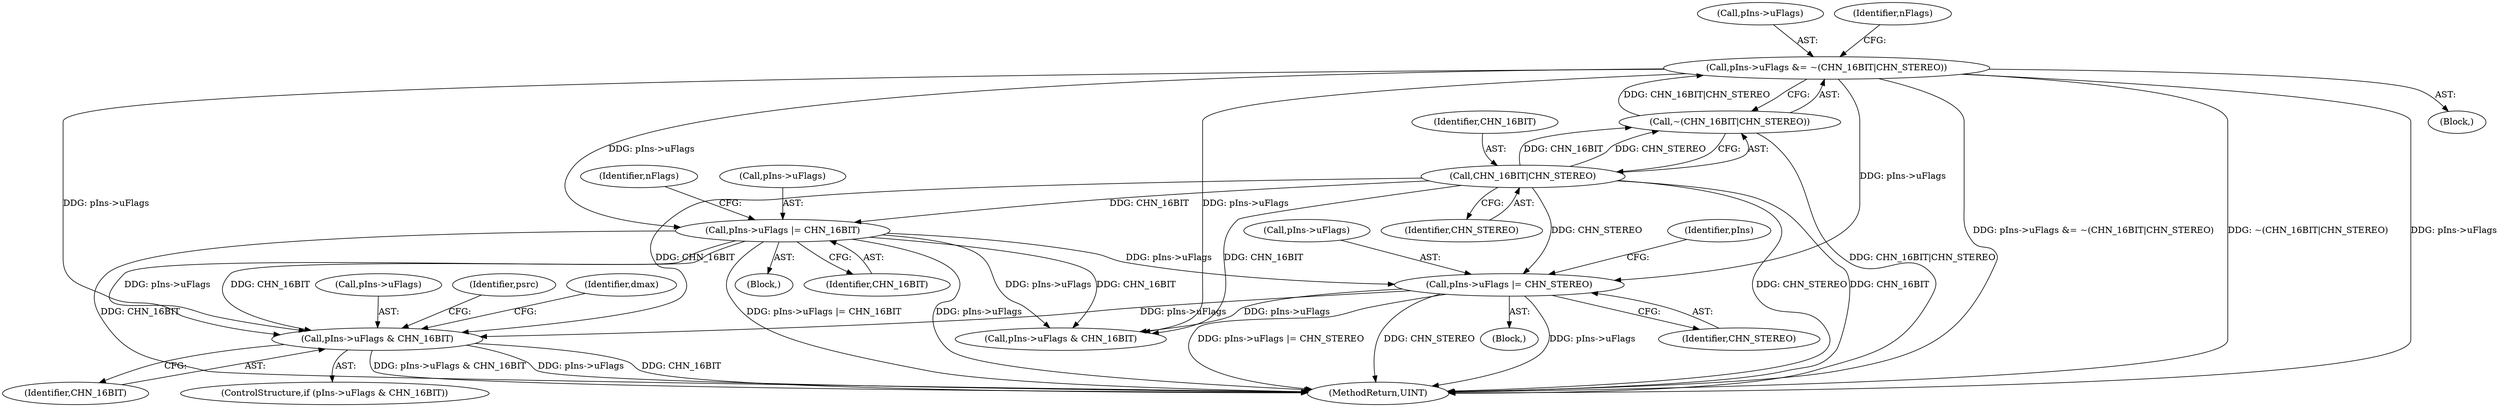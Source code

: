 digraph "0_gstreamer_bc2cdd57d549ab3ba59782e9b395d0cd683fd3ac@pointer" {
"1001216" [label="(Call,pIns->uFlags & CHN_16BIT)"];
"1000144" [label="(Call,pIns->uFlags &= ~(CHN_16BIT|CHN_STEREO))"];
"1000148" [label="(Call,~(CHN_16BIT|CHN_STEREO))"];
"1000149" [label="(Call,CHN_16BIT|CHN_STEREO)"];
"1000160" [label="(Call,pIns->uFlags |= CHN_16BIT)"];
"1000173" [label="(Call,pIns->uFlags |= CHN_STEREO)"];
"1001220" [label="(Identifier,CHN_16BIT)"];
"1001217" [label="(Call,pIns->uFlags)"];
"1001216" [label="(Call,pIns->uFlags & CHN_16BIT)"];
"1000106" [label="(Block,)"];
"1000145" [label="(Call,pIns->uFlags)"];
"1000182" [label="(Identifier,pIns)"];
"1000151" [label="(Identifier,CHN_STEREO)"];
"1000167" [label="(Identifier,nFlags)"];
"1001215" [label="(ControlStructure,if (pIns->uFlags & CHN_16BIT))"];
"1000144" [label="(Call,pIns->uFlags &= ~(CHN_16BIT|CHN_STEREO))"];
"1000174" [label="(Call,pIns->uFlags)"];
"1001226" [label="(Identifier,psrc)"];
"1000173" [label="(Call,pIns->uFlags |= CHN_STEREO)"];
"1000156" [label="(Block,)"];
"1000150" [label="(Identifier,CHN_16BIT)"];
"1002045" [label="(MethodReturn,UINT)"];
"1001222" [label="(Identifier,dmax)"];
"1000149" [label="(Call,CHN_16BIT|CHN_STEREO)"];
"1000161" [label="(Call,pIns->uFlags)"];
"1000177" [label="(Identifier,CHN_STEREO)"];
"1000148" [label="(Call,~(CHN_16BIT|CHN_STEREO))"];
"1001489" [label="(Call,pIns->uFlags & CHN_16BIT)"];
"1000154" [label="(Identifier,nFlags)"];
"1000160" [label="(Call,pIns->uFlags |= CHN_16BIT)"];
"1000164" [label="(Identifier,CHN_16BIT)"];
"1000169" [label="(Block,)"];
"1001216" -> "1001215"  [label="AST: "];
"1001216" -> "1001220"  [label="CFG: "];
"1001217" -> "1001216"  [label="AST: "];
"1001220" -> "1001216"  [label="AST: "];
"1001222" -> "1001216"  [label="CFG: "];
"1001226" -> "1001216"  [label="CFG: "];
"1001216" -> "1002045"  [label="DDG: CHN_16BIT"];
"1001216" -> "1002045"  [label="DDG: pIns->uFlags & CHN_16BIT"];
"1001216" -> "1002045"  [label="DDG: pIns->uFlags"];
"1000144" -> "1001216"  [label="DDG: pIns->uFlags"];
"1000160" -> "1001216"  [label="DDG: pIns->uFlags"];
"1000160" -> "1001216"  [label="DDG: CHN_16BIT"];
"1000173" -> "1001216"  [label="DDG: pIns->uFlags"];
"1000149" -> "1001216"  [label="DDG: CHN_16BIT"];
"1000144" -> "1000106"  [label="AST: "];
"1000144" -> "1000148"  [label="CFG: "];
"1000145" -> "1000144"  [label="AST: "];
"1000148" -> "1000144"  [label="AST: "];
"1000154" -> "1000144"  [label="CFG: "];
"1000144" -> "1002045"  [label="DDG: pIns->uFlags &= ~(CHN_16BIT|CHN_STEREO)"];
"1000144" -> "1002045"  [label="DDG: ~(CHN_16BIT|CHN_STEREO)"];
"1000144" -> "1002045"  [label="DDG: pIns->uFlags"];
"1000148" -> "1000144"  [label="DDG: CHN_16BIT|CHN_STEREO"];
"1000144" -> "1000160"  [label="DDG: pIns->uFlags"];
"1000144" -> "1000173"  [label="DDG: pIns->uFlags"];
"1000144" -> "1001489"  [label="DDG: pIns->uFlags"];
"1000148" -> "1000149"  [label="CFG: "];
"1000149" -> "1000148"  [label="AST: "];
"1000148" -> "1002045"  [label="DDG: CHN_16BIT|CHN_STEREO"];
"1000149" -> "1000148"  [label="DDG: CHN_16BIT"];
"1000149" -> "1000148"  [label="DDG: CHN_STEREO"];
"1000149" -> "1000151"  [label="CFG: "];
"1000150" -> "1000149"  [label="AST: "];
"1000151" -> "1000149"  [label="AST: "];
"1000149" -> "1002045"  [label="DDG: CHN_STEREO"];
"1000149" -> "1002045"  [label="DDG: CHN_16BIT"];
"1000149" -> "1000160"  [label="DDG: CHN_16BIT"];
"1000149" -> "1000173"  [label="DDG: CHN_STEREO"];
"1000149" -> "1001489"  [label="DDG: CHN_16BIT"];
"1000160" -> "1000156"  [label="AST: "];
"1000160" -> "1000164"  [label="CFG: "];
"1000161" -> "1000160"  [label="AST: "];
"1000164" -> "1000160"  [label="AST: "];
"1000167" -> "1000160"  [label="CFG: "];
"1000160" -> "1002045"  [label="DDG: CHN_16BIT"];
"1000160" -> "1002045"  [label="DDG: pIns->uFlags |= CHN_16BIT"];
"1000160" -> "1002045"  [label="DDG: pIns->uFlags"];
"1000160" -> "1000173"  [label="DDG: pIns->uFlags"];
"1000160" -> "1001489"  [label="DDG: pIns->uFlags"];
"1000160" -> "1001489"  [label="DDG: CHN_16BIT"];
"1000173" -> "1000169"  [label="AST: "];
"1000173" -> "1000177"  [label="CFG: "];
"1000174" -> "1000173"  [label="AST: "];
"1000177" -> "1000173"  [label="AST: "];
"1000182" -> "1000173"  [label="CFG: "];
"1000173" -> "1002045"  [label="DDG: pIns->uFlags |= CHN_STEREO"];
"1000173" -> "1002045"  [label="DDG: CHN_STEREO"];
"1000173" -> "1002045"  [label="DDG: pIns->uFlags"];
"1000173" -> "1001489"  [label="DDG: pIns->uFlags"];
}

